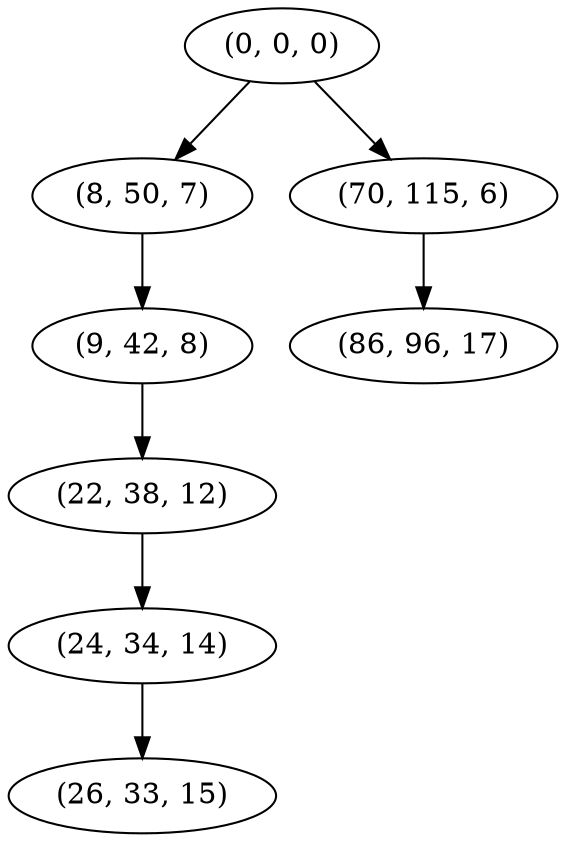 digraph tree {
    "(0, 0, 0)";
    "(8, 50, 7)";
    "(9, 42, 8)";
    "(22, 38, 12)";
    "(24, 34, 14)";
    "(26, 33, 15)";
    "(70, 115, 6)";
    "(86, 96, 17)";
    "(0, 0, 0)" -> "(8, 50, 7)";
    "(0, 0, 0)" -> "(70, 115, 6)";
    "(8, 50, 7)" -> "(9, 42, 8)";
    "(9, 42, 8)" -> "(22, 38, 12)";
    "(22, 38, 12)" -> "(24, 34, 14)";
    "(24, 34, 14)" -> "(26, 33, 15)";
    "(70, 115, 6)" -> "(86, 96, 17)";
}
